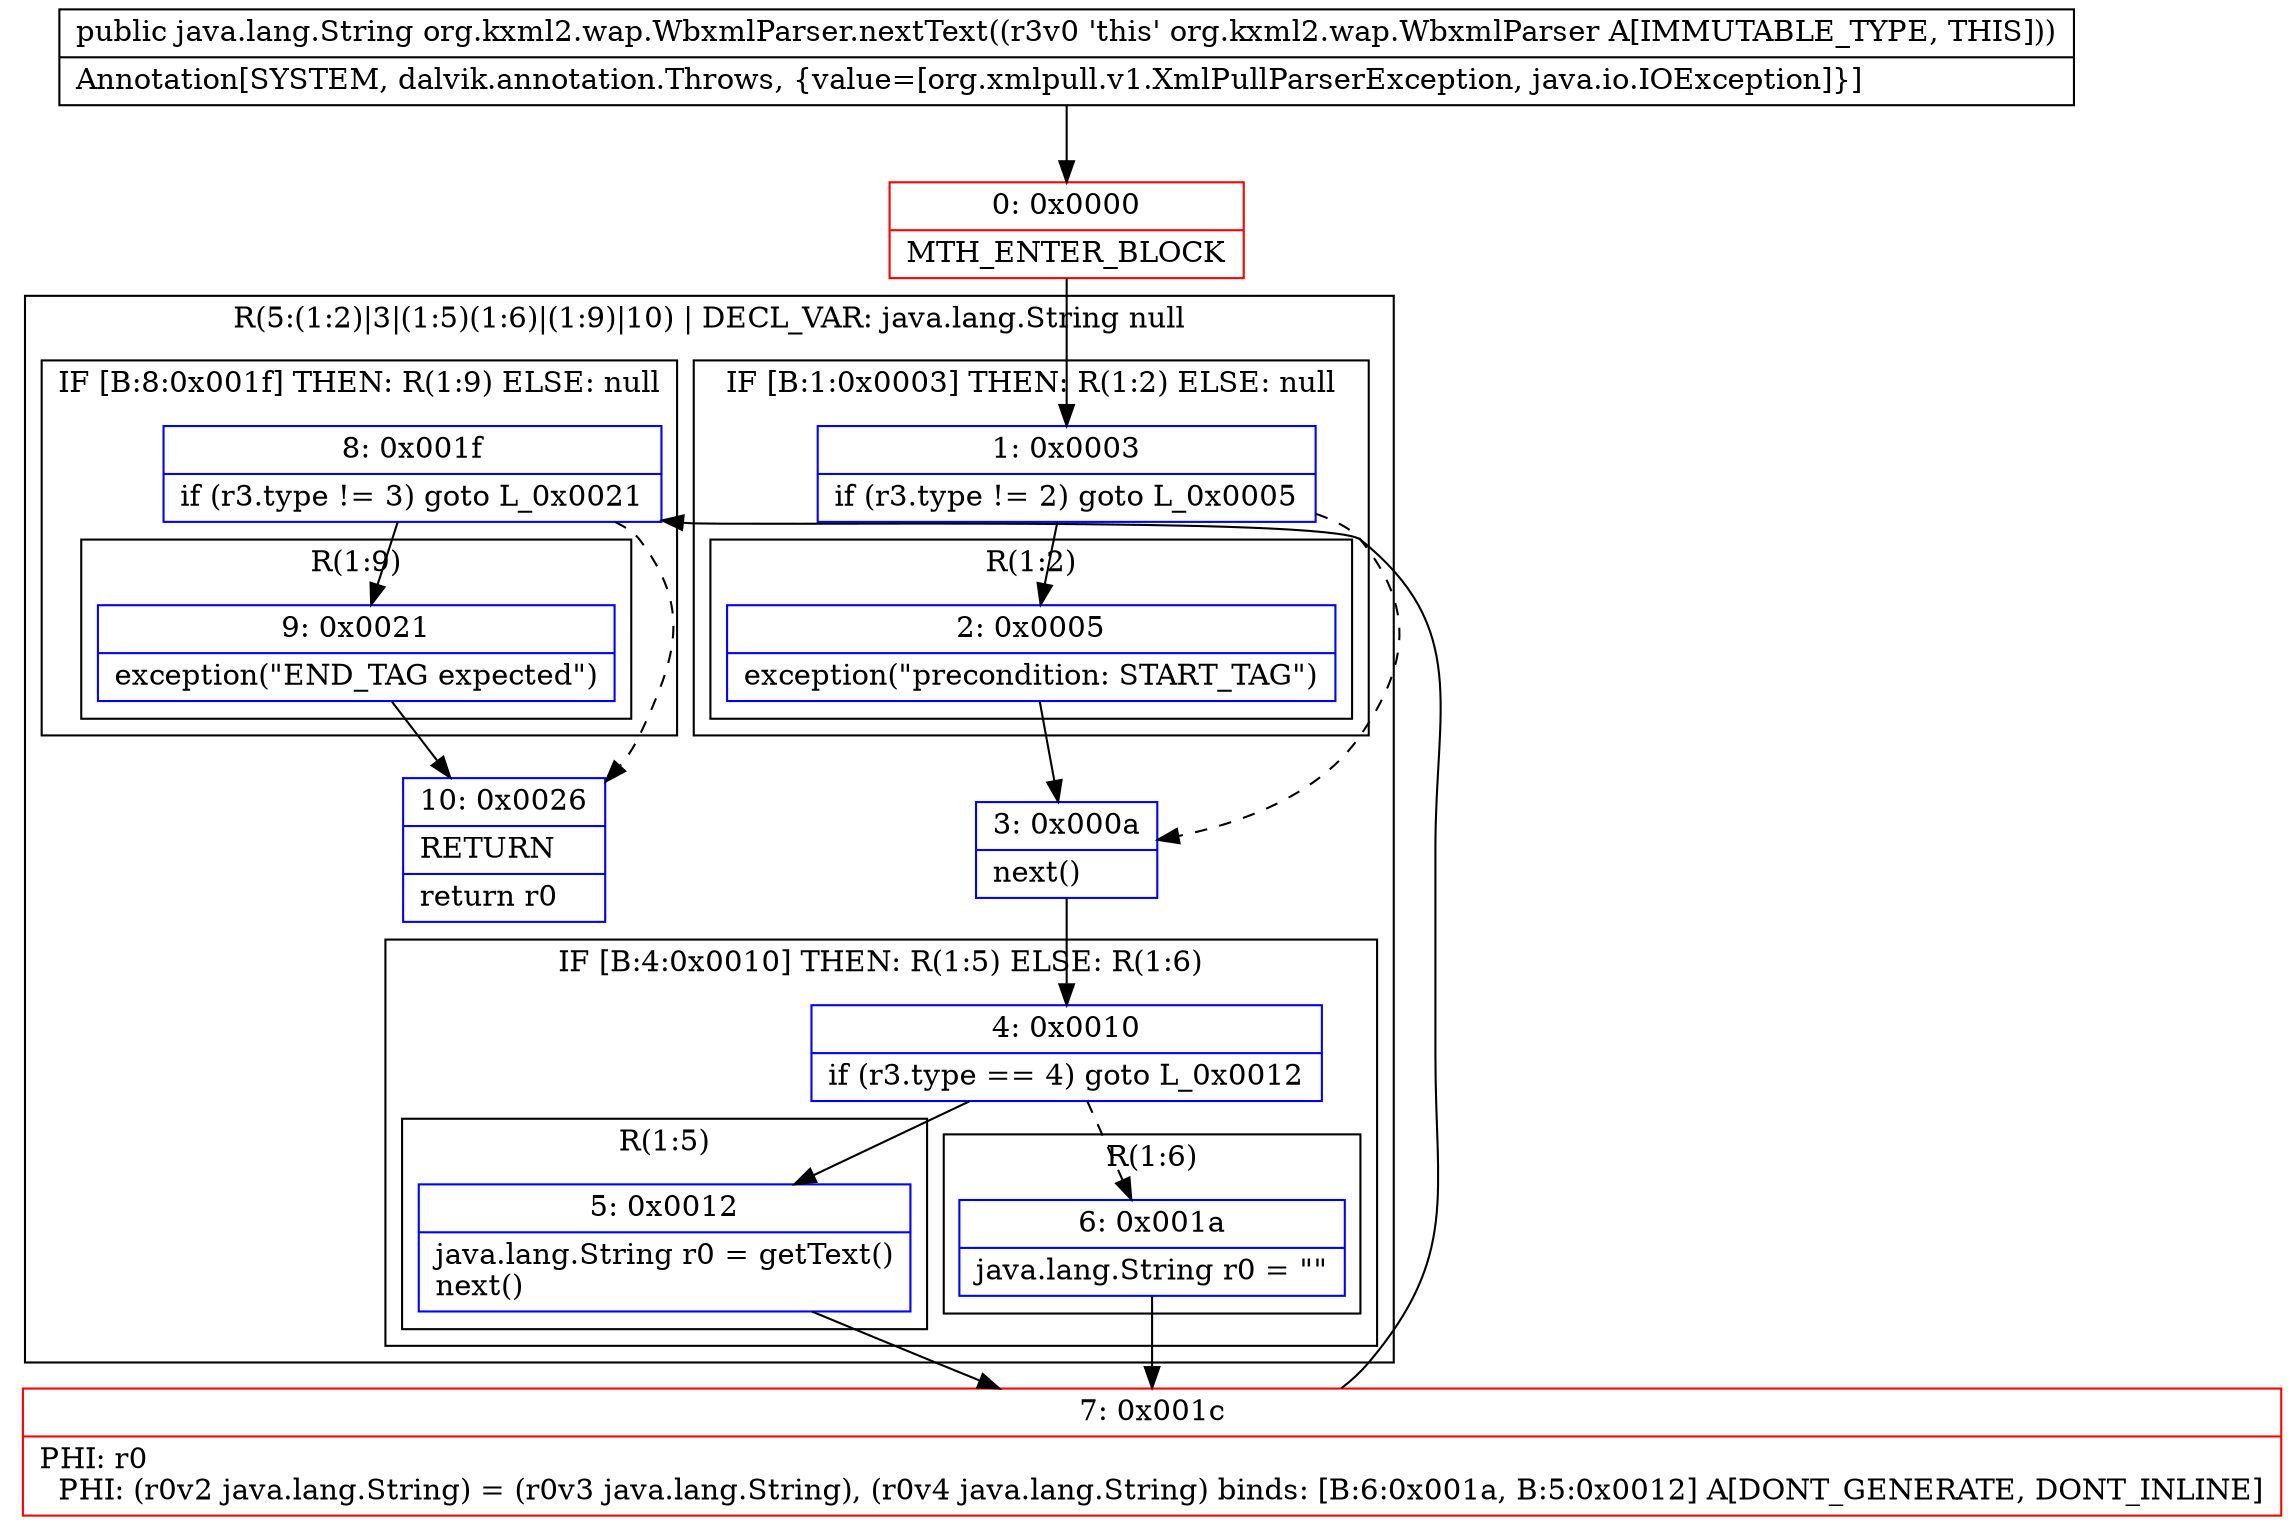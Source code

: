 digraph "CFG fororg.kxml2.wap.WbxmlParser.nextText()Ljava\/lang\/String;" {
subgraph cluster_Region_819826656 {
label = "R(5:(1:2)|3|(1:5)(1:6)|(1:9)|10) | DECL_VAR: java.lang.String null\l";
node [shape=record,color=blue];
subgraph cluster_IfRegion_1734751124 {
label = "IF [B:1:0x0003] THEN: R(1:2) ELSE: null";
node [shape=record,color=blue];
Node_1 [shape=record,label="{1\:\ 0x0003|if (r3.type != 2) goto L_0x0005\l}"];
subgraph cluster_Region_1187217035 {
label = "R(1:2)";
node [shape=record,color=blue];
Node_2 [shape=record,label="{2\:\ 0x0005|exception(\"precondition: START_TAG\")\l}"];
}
}
Node_3 [shape=record,label="{3\:\ 0x000a|next()\l}"];
subgraph cluster_IfRegion_152982778 {
label = "IF [B:4:0x0010] THEN: R(1:5) ELSE: R(1:6)";
node [shape=record,color=blue];
Node_4 [shape=record,label="{4\:\ 0x0010|if (r3.type == 4) goto L_0x0012\l}"];
subgraph cluster_Region_1677390038 {
label = "R(1:5)";
node [shape=record,color=blue];
Node_5 [shape=record,label="{5\:\ 0x0012|java.lang.String r0 = getText()\lnext()\l}"];
}
subgraph cluster_Region_867353567 {
label = "R(1:6)";
node [shape=record,color=blue];
Node_6 [shape=record,label="{6\:\ 0x001a|java.lang.String r0 = \"\"\l}"];
}
}
subgraph cluster_IfRegion_1432381622 {
label = "IF [B:8:0x001f] THEN: R(1:9) ELSE: null";
node [shape=record,color=blue];
Node_8 [shape=record,label="{8\:\ 0x001f|if (r3.type != 3) goto L_0x0021\l}"];
subgraph cluster_Region_63703837 {
label = "R(1:9)";
node [shape=record,color=blue];
Node_9 [shape=record,label="{9\:\ 0x0021|exception(\"END_TAG expected\")\l}"];
}
}
Node_10 [shape=record,label="{10\:\ 0x0026|RETURN\l|return r0\l}"];
}
Node_0 [shape=record,color=red,label="{0\:\ 0x0000|MTH_ENTER_BLOCK\l}"];
Node_7 [shape=record,color=red,label="{7\:\ 0x001c|PHI: r0 \l  PHI: (r0v2 java.lang.String) = (r0v3 java.lang.String), (r0v4 java.lang.String) binds: [B:6:0x001a, B:5:0x0012] A[DONT_GENERATE, DONT_INLINE]\l}"];
MethodNode[shape=record,label="{public java.lang.String org.kxml2.wap.WbxmlParser.nextText((r3v0 'this' org.kxml2.wap.WbxmlParser A[IMMUTABLE_TYPE, THIS]))  | Annotation[SYSTEM, dalvik.annotation.Throws, \{value=[org.xmlpull.v1.XmlPullParserException, java.io.IOException]\}]\l}"];
MethodNode -> Node_0;
Node_1 -> Node_2;
Node_1 -> Node_3[style=dashed];
Node_2 -> Node_3;
Node_3 -> Node_4;
Node_4 -> Node_5;
Node_4 -> Node_6[style=dashed];
Node_5 -> Node_7;
Node_6 -> Node_7;
Node_8 -> Node_9;
Node_8 -> Node_10[style=dashed];
Node_9 -> Node_10;
Node_0 -> Node_1;
Node_7 -> Node_8;
}

